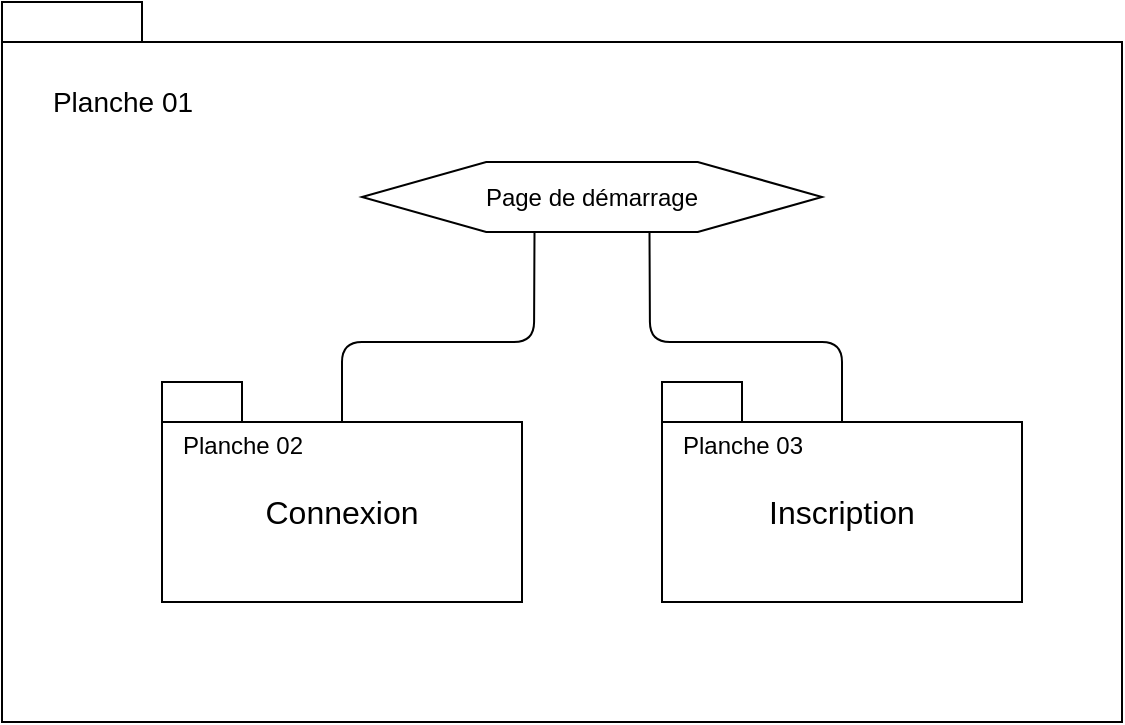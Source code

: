 <mxfile version="13.2.4"><diagram id="jTC-M_ZL--DpVCV6jvEh" name="Page-1"><mxGraphModel dx="710" dy="650" grid="1" gridSize="10" guides="1" tooltips="1" connect="1" arrows="1" fold="1" page="1" pageScale="1" pageWidth="827" pageHeight="1169" math="0" shadow="0"><root><mxCell id="0"/><mxCell id="1" parent="0"/><mxCell id="oOBdP6curoSLqpaHZHiD-91" value="" style="verticalLabelPosition=bottom;verticalAlign=top;html=1;shape=mxgraph.basic.rect;fillColor2=none;strokeWidth=1;size=20;indent=5;labelBackgroundColor=none;fontSize=14;fontColor=#000000;textOpacity=0;fillColor=none;" vertex="1" parent="1"><mxGeometry x="134" y="425" width="560" height="340" as="geometry"/></mxCell><mxCell id="oOBdP6curoSLqpaHZHiD-33" value="" style="verticalLabelPosition=bottom;verticalAlign=top;html=1;shape=hexagon;perimeter=hexagonPerimeter2;arcSize=6;size=0.27;" vertex="1" parent="1"><mxGeometry x="314" y="485" width="230" height="35" as="geometry"/></mxCell><mxCell id="oOBdP6curoSLqpaHZHiD-34" value="Page de démarrage" style="text;html=1;strokeColor=none;fillColor=none;align=center;verticalAlign=middle;whiteSpace=wrap;rounded=0;" vertex="1" parent="1"><mxGeometry x="364" y="493" width="130" height="20" as="geometry"/></mxCell><mxCell id="oOBdP6curoSLqpaHZHiD-35" value="" style="endArrow=none;html=1;exitX=0.375;exitY=1;exitDx=0;exitDy=0;entryX=0.5;entryY=0;entryDx=0;entryDy=0;" edge="1" parent="1" source="oOBdP6curoSLqpaHZHiD-33" target="oOBdP6curoSLqpaHZHiD-37"><mxGeometry width="50" height="50" relative="1" as="geometry"><mxPoint x="504" y="515" as="sourcePoint"/><mxPoint x="400" y="565" as="targetPoint"/><Array as="points"><mxPoint x="400" y="575"/><mxPoint x="304" y="575"/></Array></mxGeometry></mxCell><mxCell id="oOBdP6curoSLqpaHZHiD-36" value="" style="group" vertex="1" connectable="0" parent="1"><mxGeometry x="214" y="595" width="180" height="110" as="geometry"/></mxCell><mxCell id="oOBdP6curoSLqpaHZHiD-37" value="&lt;div&gt;Connexion&lt;/div&gt;" style="rounded=0;whiteSpace=wrap;html=1;fontSize=16;" vertex="1" parent="oOBdP6curoSLqpaHZHiD-36"><mxGeometry y="20" width="180" height="90" as="geometry"/></mxCell><mxCell id="oOBdP6curoSLqpaHZHiD-38" value="" style="rounded=0;whiteSpace=wrap;html=1;fontSize=16;" vertex="1" parent="oOBdP6curoSLqpaHZHiD-36"><mxGeometry width="40" height="20" as="geometry"/></mxCell><mxCell id="oOBdP6curoSLqpaHZHiD-39" value="&lt;font style=&quot;font-size: 12px&quot;&gt;Planche 02&lt;/font&gt;" style="text;html=1;resizable=0;autosize=1;align=center;verticalAlign=middle;points=[];fillColor=none;strokeColor=none;rounded=0;fontSize=16;" vertex="1" parent="oOBdP6curoSLqpaHZHiD-36"><mxGeometry y="15" width="80" height="30" as="geometry"/></mxCell><mxCell id="oOBdP6curoSLqpaHZHiD-40" value="" style="group" vertex="1" connectable="0" parent="1"><mxGeometry x="464" y="595" width="180" height="110" as="geometry"/></mxCell><mxCell id="oOBdP6curoSLqpaHZHiD-41" value="&lt;div&gt;Inscription&lt;/div&gt;" style="rounded=0;whiteSpace=wrap;html=1;fontSize=16;" vertex="1" parent="oOBdP6curoSLqpaHZHiD-40"><mxGeometry y="20" width="180" height="90" as="geometry"/></mxCell><mxCell id="oOBdP6curoSLqpaHZHiD-42" value="" style="rounded=0;whiteSpace=wrap;html=1;fontSize=16;" vertex="1" parent="oOBdP6curoSLqpaHZHiD-40"><mxGeometry width="40" height="20" as="geometry"/></mxCell><mxCell id="oOBdP6curoSLqpaHZHiD-43" value="&lt;font style=&quot;font-size: 12px&quot;&gt;Planche 03&lt;/font&gt;" style="text;html=1;resizable=0;autosize=1;align=center;verticalAlign=middle;points=[];fillColor=none;strokeColor=none;rounded=0;fontSize=16;" vertex="1" parent="oOBdP6curoSLqpaHZHiD-40"><mxGeometry y="15" width="80" height="30" as="geometry"/></mxCell><mxCell id="oOBdP6curoSLqpaHZHiD-44" value="" style="endArrow=none;html=1;entryX=0.625;entryY=1;entryDx=0;entryDy=0;exitX=0.5;exitY=0;exitDx=0;exitDy=0;" edge="1" parent="1" source="oOBdP6curoSLqpaHZHiD-41" target="oOBdP6curoSLqpaHZHiD-33"><mxGeometry width="50" height="50" relative="1" as="geometry"><mxPoint x="604" y="565" as="sourcePoint"/><mxPoint x="544" y="615" as="targetPoint"/><Array as="points"><mxPoint x="554" y="575"/><mxPoint x="458" y="575"/></Array></mxGeometry></mxCell><mxCell id="oOBdP6curoSLqpaHZHiD-90" value="Planche 01" style="text;html=1;align=center;verticalAlign=middle;resizable=0;points=[];autosize=1;fontSize=14;" vertex="1" parent="1"><mxGeometry x="149" y="445" width="90" height="20" as="geometry"/></mxCell><mxCell id="oOBdP6curoSLqpaHZHiD-95" value="" style="verticalLabelPosition=bottom;verticalAlign=top;html=1;shape=mxgraph.basic.rect;fillColor2=none;strokeWidth=1;size=20;indent=5;labelBackgroundColor=none;fillColor=none;fontSize=14;fontColor=#000000;" vertex="1" parent="1"><mxGeometry x="134" y="405" width="70" height="20" as="geometry"/></mxCell></root></mxGraphModel></diagram></mxfile>
